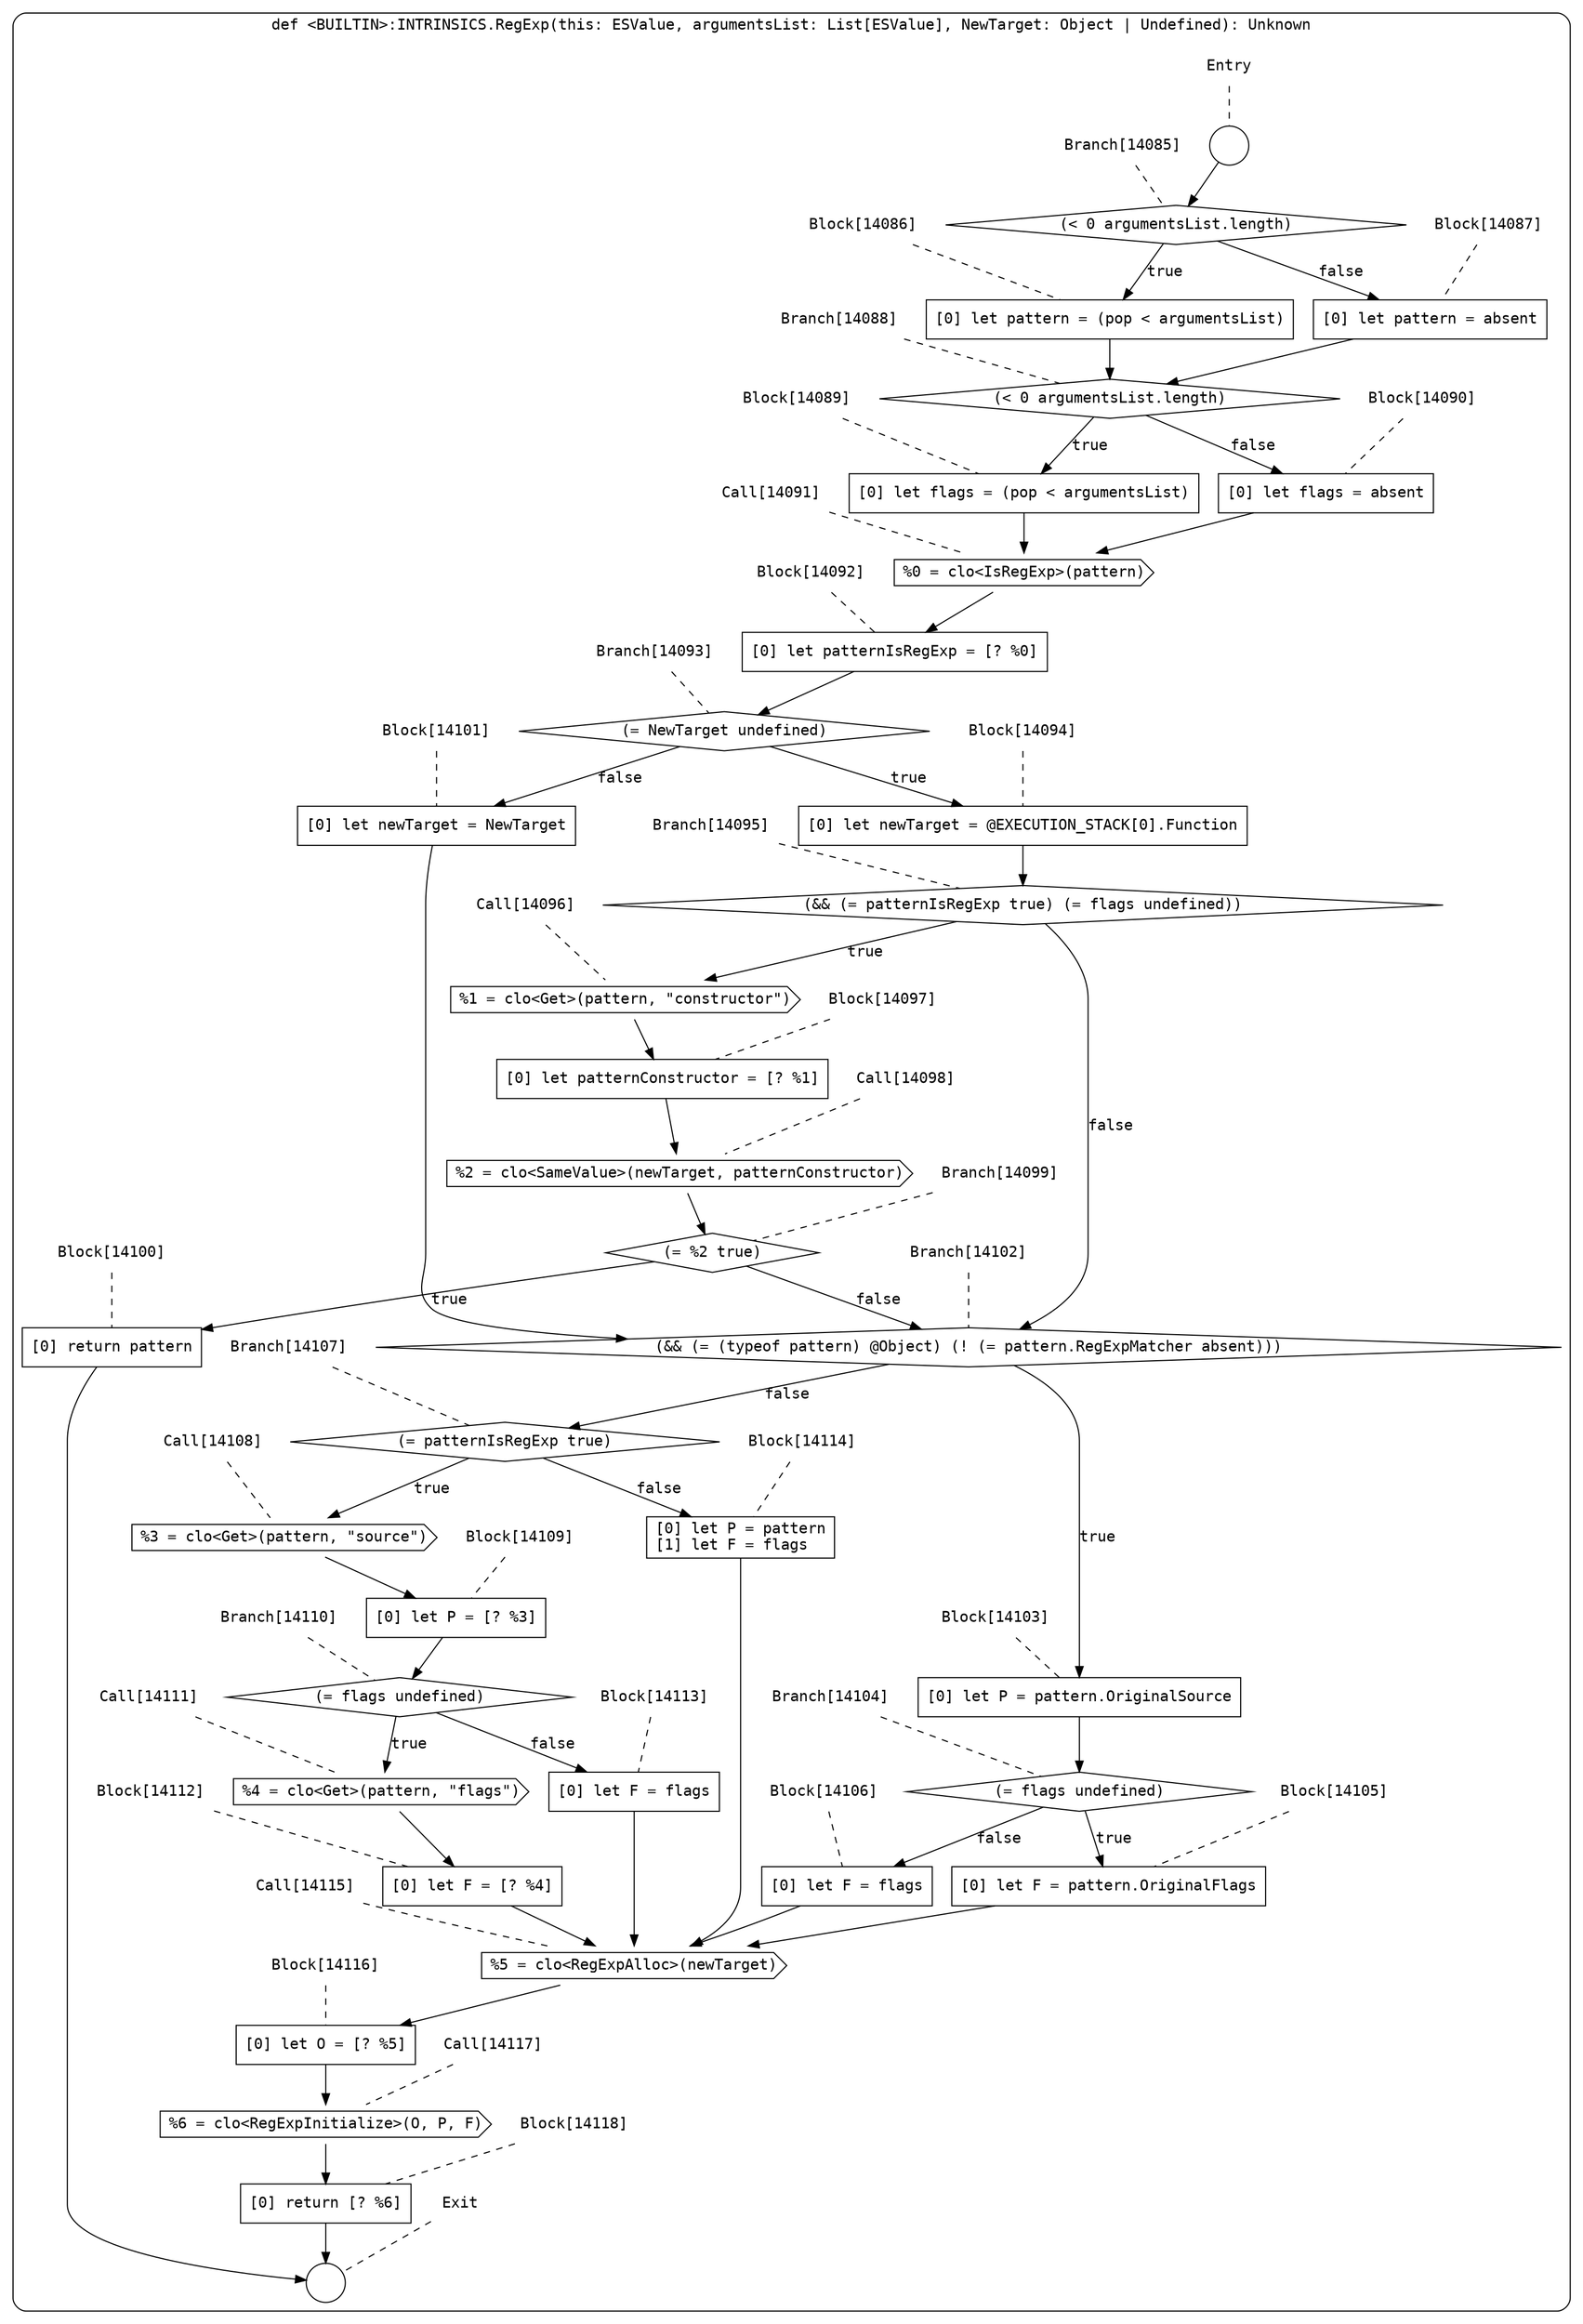 digraph {
  graph [fontname = "Consolas"]
  node [fontname = "Consolas"]
  edge [fontname = "Consolas"]
  subgraph cluster2304 {
    label = "def <BUILTIN>:INTRINSICS.RegExp(this: ESValue, argumentsList: List[ESValue], NewTarget: Object | Undefined): Unknown"
    style = rounded
    cluster2304_entry_name [shape=none, label=<<font color="black">Entry</font>>]
    cluster2304_entry_name -> cluster2304_entry [arrowhead=none, color="black", style=dashed]
    cluster2304_entry [shape=circle label=" " color="black" fillcolor="white" style=filled]
    cluster2304_entry -> node14085 [color="black"]
    cluster2304_exit_name [shape=none, label=<<font color="black">Exit</font>>]
    cluster2304_exit_name -> cluster2304_exit [arrowhead=none, color="black", style=dashed]
    cluster2304_exit [shape=circle label=" " color="black" fillcolor="white" style=filled]
    node14085_name [shape=none, label=<<font color="black">Branch[14085]</font>>]
    node14085_name -> node14085 [arrowhead=none, color="black", style=dashed]
    node14085 [shape=diamond, label=<<font color="black">(&lt; 0 argumentsList.length)</font>> color="black" fillcolor="white", style=filled]
    node14085 -> node14086 [label=<<font color="black">true</font>> color="black"]
    node14085 -> node14087 [label=<<font color="black">false</font>> color="black"]
    node14086_name [shape=none, label=<<font color="black">Block[14086]</font>>]
    node14086_name -> node14086 [arrowhead=none, color="black", style=dashed]
    node14086 [shape=box, label=<<font color="black">[0] let pattern = (pop &lt; argumentsList)<BR ALIGN="LEFT"/></font>> color="black" fillcolor="white", style=filled]
    node14086 -> node14088 [color="black"]
    node14087_name [shape=none, label=<<font color="black">Block[14087]</font>>]
    node14087_name -> node14087 [arrowhead=none, color="black", style=dashed]
    node14087 [shape=box, label=<<font color="black">[0] let pattern = absent<BR ALIGN="LEFT"/></font>> color="black" fillcolor="white", style=filled]
    node14087 -> node14088 [color="black"]
    node14088_name [shape=none, label=<<font color="black">Branch[14088]</font>>]
    node14088_name -> node14088 [arrowhead=none, color="black", style=dashed]
    node14088 [shape=diamond, label=<<font color="black">(&lt; 0 argumentsList.length)</font>> color="black" fillcolor="white", style=filled]
    node14088 -> node14089 [label=<<font color="black">true</font>> color="black"]
    node14088 -> node14090 [label=<<font color="black">false</font>> color="black"]
    node14089_name [shape=none, label=<<font color="black">Block[14089]</font>>]
    node14089_name -> node14089 [arrowhead=none, color="black", style=dashed]
    node14089 [shape=box, label=<<font color="black">[0] let flags = (pop &lt; argumentsList)<BR ALIGN="LEFT"/></font>> color="black" fillcolor="white", style=filled]
    node14089 -> node14091 [color="black"]
    node14090_name [shape=none, label=<<font color="black">Block[14090]</font>>]
    node14090_name -> node14090 [arrowhead=none, color="black", style=dashed]
    node14090 [shape=box, label=<<font color="black">[0] let flags = absent<BR ALIGN="LEFT"/></font>> color="black" fillcolor="white", style=filled]
    node14090 -> node14091 [color="black"]
    node14091_name [shape=none, label=<<font color="black">Call[14091]</font>>]
    node14091_name -> node14091 [arrowhead=none, color="black", style=dashed]
    node14091 [shape=cds, label=<<font color="black">%0 = clo&lt;IsRegExp&gt;(pattern)</font>> color="black" fillcolor="white", style=filled]
    node14091 -> node14092 [color="black"]
    node14092_name [shape=none, label=<<font color="black">Block[14092]</font>>]
    node14092_name -> node14092 [arrowhead=none, color="black", style=dashed]
    node14092 [shape=box, label=<<font color="black">[0] let patternIsRegExp = [? %0]<BR ALIGN="LEFT"/></font>> color="black" fillcolor="white", style=filled]
    node14092 -> node14093 [color="black"]
    node14093_name [shape=none, label=<<font color="black">Branch[14093]</font>>]
    node14093_name -> node14093 [arrowhead=none, color="black", style=dashed]
    node14093 [shape=diamond, label=<<font color="black">(= NewTarget undefined)</font>> color="black" fillcolor="white", style=filled]
    node14093 -> node14094 [label=<<font color="black">true</font>> color="black"]
    node14093 -> node14101 [label=<<font color="black">false</font>> color="black"]
    node14094_name [shape=none, label=<<font color="black">Block[14094]</font>>]
    node14094_name -> node14094 [arrowhead=none, color="black", style=dashed]
    node14094 [shape=box, label=<<font color="black">[0] let newTarget = @EXECUTION_STACK[0].Function<BR ALIGN="LEFT"/></font>> color="black" fillcolor="white", style=filled]
    node14094 -> node14095 [color="black"]
    node14101_name [shape=none, label=<<font color="black">Block[14101]</font>>]
    node14101_name -> node14101 [arrowhead=none, color="black", style=dashed]
    node14101 [shape=box, label=<<font color="black">[0] let newTarget = NewTarget<BR ALIGN="LEFT"/></font>> color="black" fillcolor="white", style=filled]
    node14101 -> node14102 [color="black"]
    node14095_name [shape=none, label=<<font color="black">Branch[14095]</font>>]
    node14095_name -> node14095 [arrowhead=none, color="black", style=dashed]
    node14095 [shape=diamond, label=<<font color="black">(&amp;&amp; (= patternIsRegExp true) (= flags undefined))</font>> color="black" fillcolor="white", style=filled]
    node14095 -> node14096 [label=<<font color="black">true</font>> color="black"]
    node14095 -> node14102 [label=<<font color="black">false</font>> color="black"]
    node14102_name [shape=none, label=<<font color="black">Branch[14102]</font>>]
    node14102_name -> node14102 [arrowhead=none, color="black", style=dashed]
    node14102 [shape=diamond, label=<<font color="black">(&amp;&amp; (= (typeof pattern) @Object) (! (= pattern.RegExpMatcher absent)))</font>> color="black" fillcolor="white", style=filled]
    node14102 -> node14103 [label=<<font color="black">true</font>> color="black"]
    node14102 -> node14107 [label=<<font color="black">false</font>> color="black"]
    node14096_name [shape=none, label=<<font color="black">Call[14096]</font>>]
    node14096_name -> node14096 [arrowhead=none, color="black", style=dashed]
    node14096 [shape=cds, label=<<font color="black">%1 = clo&lt;Get&gt;(pattern, &quot;constructor&quot;)</font>> color="black" fillcolor="white", style=filled]
    node14096 -> node14097 [color="black"]
    node14103_name [shape=none, label=<<font color="black">Block[14103]</font>>]
    node14103_name -> node14103 [arrowhead=none, color="black", style=dashed]
    node14103 [shape=box, label=<<font color="black">[0] let P = pattern.OriginalSource<BR ALIGN="LEFT"/></font>> color="black" fillcolor="white", style=filled]
    node14103 -> node14104 [color="black"]
    node14107_name [shape=none, label=<<font color="black">Branch[14107]</font>>]
    node14107_name -> node14107 [arrowhead=none, color="black", style=dashed]
    node14107 [shape=diamond, label=<<font color="black">(= patternIsRegExp true)</font>> color="black" fillcolor="white", style=filled]
    node14107 -> node14108 [label=<<font color="black">true</font>> color="black"]
    node14107 -> node14114 [label=<<font color="black">false</font>> color="black"]
    node14097_name [shape=none, label=<<font color="black">Block[14097]</font>>]
    node14097_name -> node14097 [arrowhead=none, color="black", style=dashed]
    node14097 [shape=box, label=<<font color="black">[0] let patternConstructor = [? %1]<BR ALIGN="LEFT"/></font>> color="black" fillcolor="white", style=filled]
    node14097 -> node14098 [color="black"]
    node14104_name [shape=none, label=<<font color="black">Branch[14104]</font>>]
    node14104_name -> node14104 [arrowhead=none, color="black", style=dashed]
    node14104 [shape=diamond, label=<<font color="black">(= flags undefined)</font>> color="black" fillcolor="white", style=filled]
    node14104 -> node14105 [label=<<font color="black">true</font>> color="black"]
    node14104 -> node14106 [label=<<font color="black">false</font>> color="black"]
    node14108_name [shape=none, label=<<font color="black">Call[14108]</font>>]
    node14108_name -> node14108 [arrowhead=none, color="black", style=dashed]
    node14108 [shape=cds, label=<<font color="black">%3 = clo&lt;Get&gt;(pattern, &quot;source&quot;)</font>> color="black" fillcolor="white", style=filled]
    node14108 -> node14109 [color="black"]
    node14114_name [shape=none, label=<<font color="black">Block[14114]</font>>]
    node14114_name -> node14114 [arrowhead=none, color="black", style=dashed]
    node14114 [shape=box, label=<<font color="black">[0] let P = pattern<BR ALIGN="LEFT"/>[1] let F = flags<BR ALIGN="LEFT"/></font>> color="black" fillcolor="white", style=filled]
    node14114 -> node14115 [color="black"]
    node14098_name [shape=none, label=<<font color="black">Call[14098]</font>>]
    node14098_name -> node14098 [arrowhead=none, color="black", style=dashed]
    node14098 [shape=cds, label=<<font color="black">%2 = clo&lt;SameValue&gt;(newTarget, patternConstructor)</font>> color="black" fillcolor="white", style=filled]
    node14098 -> node14099 [color="black"]
    node14105_name [shape=none, label=<<font color="black">Block[14105]</font>>]
    node14105_name -> node14105 [arrowhead=none, color="black", style=dashed]
    node14105 [shape=box, label=<<font color="black">[0] let F = pattern.OriginalFlags<BR ALIGN="LEFT"/></font>> color="black" fillcolor="white", style=filled]
    node14105 -> node14115 [color="black"]
    node14106_name [shape=none, label=<<font color="black">Block[14106]</font>>]
    node14106_name -> node14106 [arrowhead=none, color="black", style=dashed]
    node14106 [shape=box, label=<<font color="black">[0] let F = flags<BR ALIGN="LEFT"/></font>> color="black" fillcolor="white", style=filled]
    node14106 -> node14115 [color="black"]
    node14109_name [shape=none, label=<<font color="black">Block[14109]</font>>]
    node14109_name -> node14109 [arrowhead=none, color="black", style=dashed]
    node14109 [shape=box, label=<<font color="black">[0] let P = [? %3]<BR ALIGN="LEFT"/></font>> color="black" fillcolor="white", style=filled]
    node14109 -> node14110 [color="black"]
    node14115_name [shape=none, label=<<font color="black">Call[14115]</font>>]
    node14115_name -> node14115 [arrowhead=none, color="black", style=dashed]
    node14115 [shape=cds, label=<<font color="black">%5 = clo&lt;RegExpAlloc&gt;(newTarget)</font>> color="black" fillcolor="white", style=filled]
    node14115 -> node14116 [color="black"]
    node14099_name [shape=none, label=<<font color="black">Branch[14099]</font>>]
    node14099_name -> node14099 [arrowhead=none, color="black", style=dashed]
    node14099 [shape=diamond, label=<<font color="black">(= %2 true)</font>> color="black" fillcolor="white", style=filled]
    node14099 -> node14100 [label=<<font color="black">true</font>> color="black"]
    node14099 -> node14102 [label=<<font color="black">false</font>> color="black"]
    node14110_name [shape=none, label=<<font color="black">Branch[14110]</font>>]
    node14110_name -> node14110 [arrowhead=none, color="black", style=dashed]
    node14110 [shape=diamond, label=<<font color="black">(= flags undefined)</font>> color="black" fillcolor="white", style=filled]
    node14110 -> node14111 [label=<<font color="black">true</font>> color="black"]
    node14110 -> node14113 [label=<<font color="black">false</font>> color="black"]
    node14116_name [shape=none, label=<<font color="black">Block[14116]</font>>]
    node14116_name -> node14116 [arrowhead=none, color="black", style=dashed]
    node14116 [shape=box, label=<<font color="black">[0] let O = [? %5]<BR ALIGN="LEFT"/></font>> color="black" fillcolor="white", style=filled]
    node14116 -> node14117 [color="black"]
    node14100_name [shape=none, label=<<font color="black">Block[14100]</font>>]
    node14100_name -> node14100 [arrowhead=none, color="black", style=dashed]
    node14100 [shape=box, label=<<font color="black">[0] return pattern<BR ALIGN="LEFT"/></font>> color="black" fillcolor="white", style=filled]
    node14100 -> cluster2304_exit [color="black"]
    node14111_name [shape=none, label=<<font color="black">Call[14111]</font>>]
    node14111_name -> node14111 [arrowhead=none, color="black", style=dashed]
    node14111 [shape=cds, label=<<font color="black">%4 = clo&lt;Get&gt;(pattern, &quot;flags&quot;)</font>> color="black" fillcolor="white", style=filled]
    node14111 -> node14112 [color="black"]
    node14113_name [shape=none, label=<<font color="black">Block[14113]</font>>]
    node14113_name -> node14113 [arrowhead=none, color="black", style=dashed]
    node14113 [shape=box, label=<<font color="black">[0] let F = flags<BR ALIGN="LEFT"/></font>> color="black" fillcolor="white", style=filled]
    node14113 -> node14115 [color="black"]
    node14117_name [shape=none, label=<<font color="black">Call[14117]</font>>]
    node14117_name -> node14117 [arrowhead=none, color="black", style=dashed]
    node14117 [shape=cds, label=<<font color="black">%6 = clo&lt;RegExpInitialize&gt;(O, P, F)</font>> color="black" fillcolor="white", style=filled]
    node14117 -> node14118 [color="black"]
    node14112_name [shape=none, label=<<font color="black">Block[14112]</font>>]
    node14112_name -> node14112 [arrowhead=none, color="black", style=dashed]
    node14112 [shape=box, label=<<font color="black">[0] let F = [? %4]<BR ALIGN="LEFT"/></font>> color="black" fillcolor="white", style=filled]
    node14112 -> node14115 [color="black"]
    node14118_name [shape=none, label=<<font color="black">Block[14118]</font>>]
    node14118_name -> node14118 [arrowhead=none, color="black", style=dashed]
    node14118 [shape=box, label=<<font color="black">[0] return [? %6]<BR ALIGN="LEFT"/></font>> color="black" fillcolor="white", style=filled]
    node14118 -> cluster2304_exit [color="black"]
  }
}